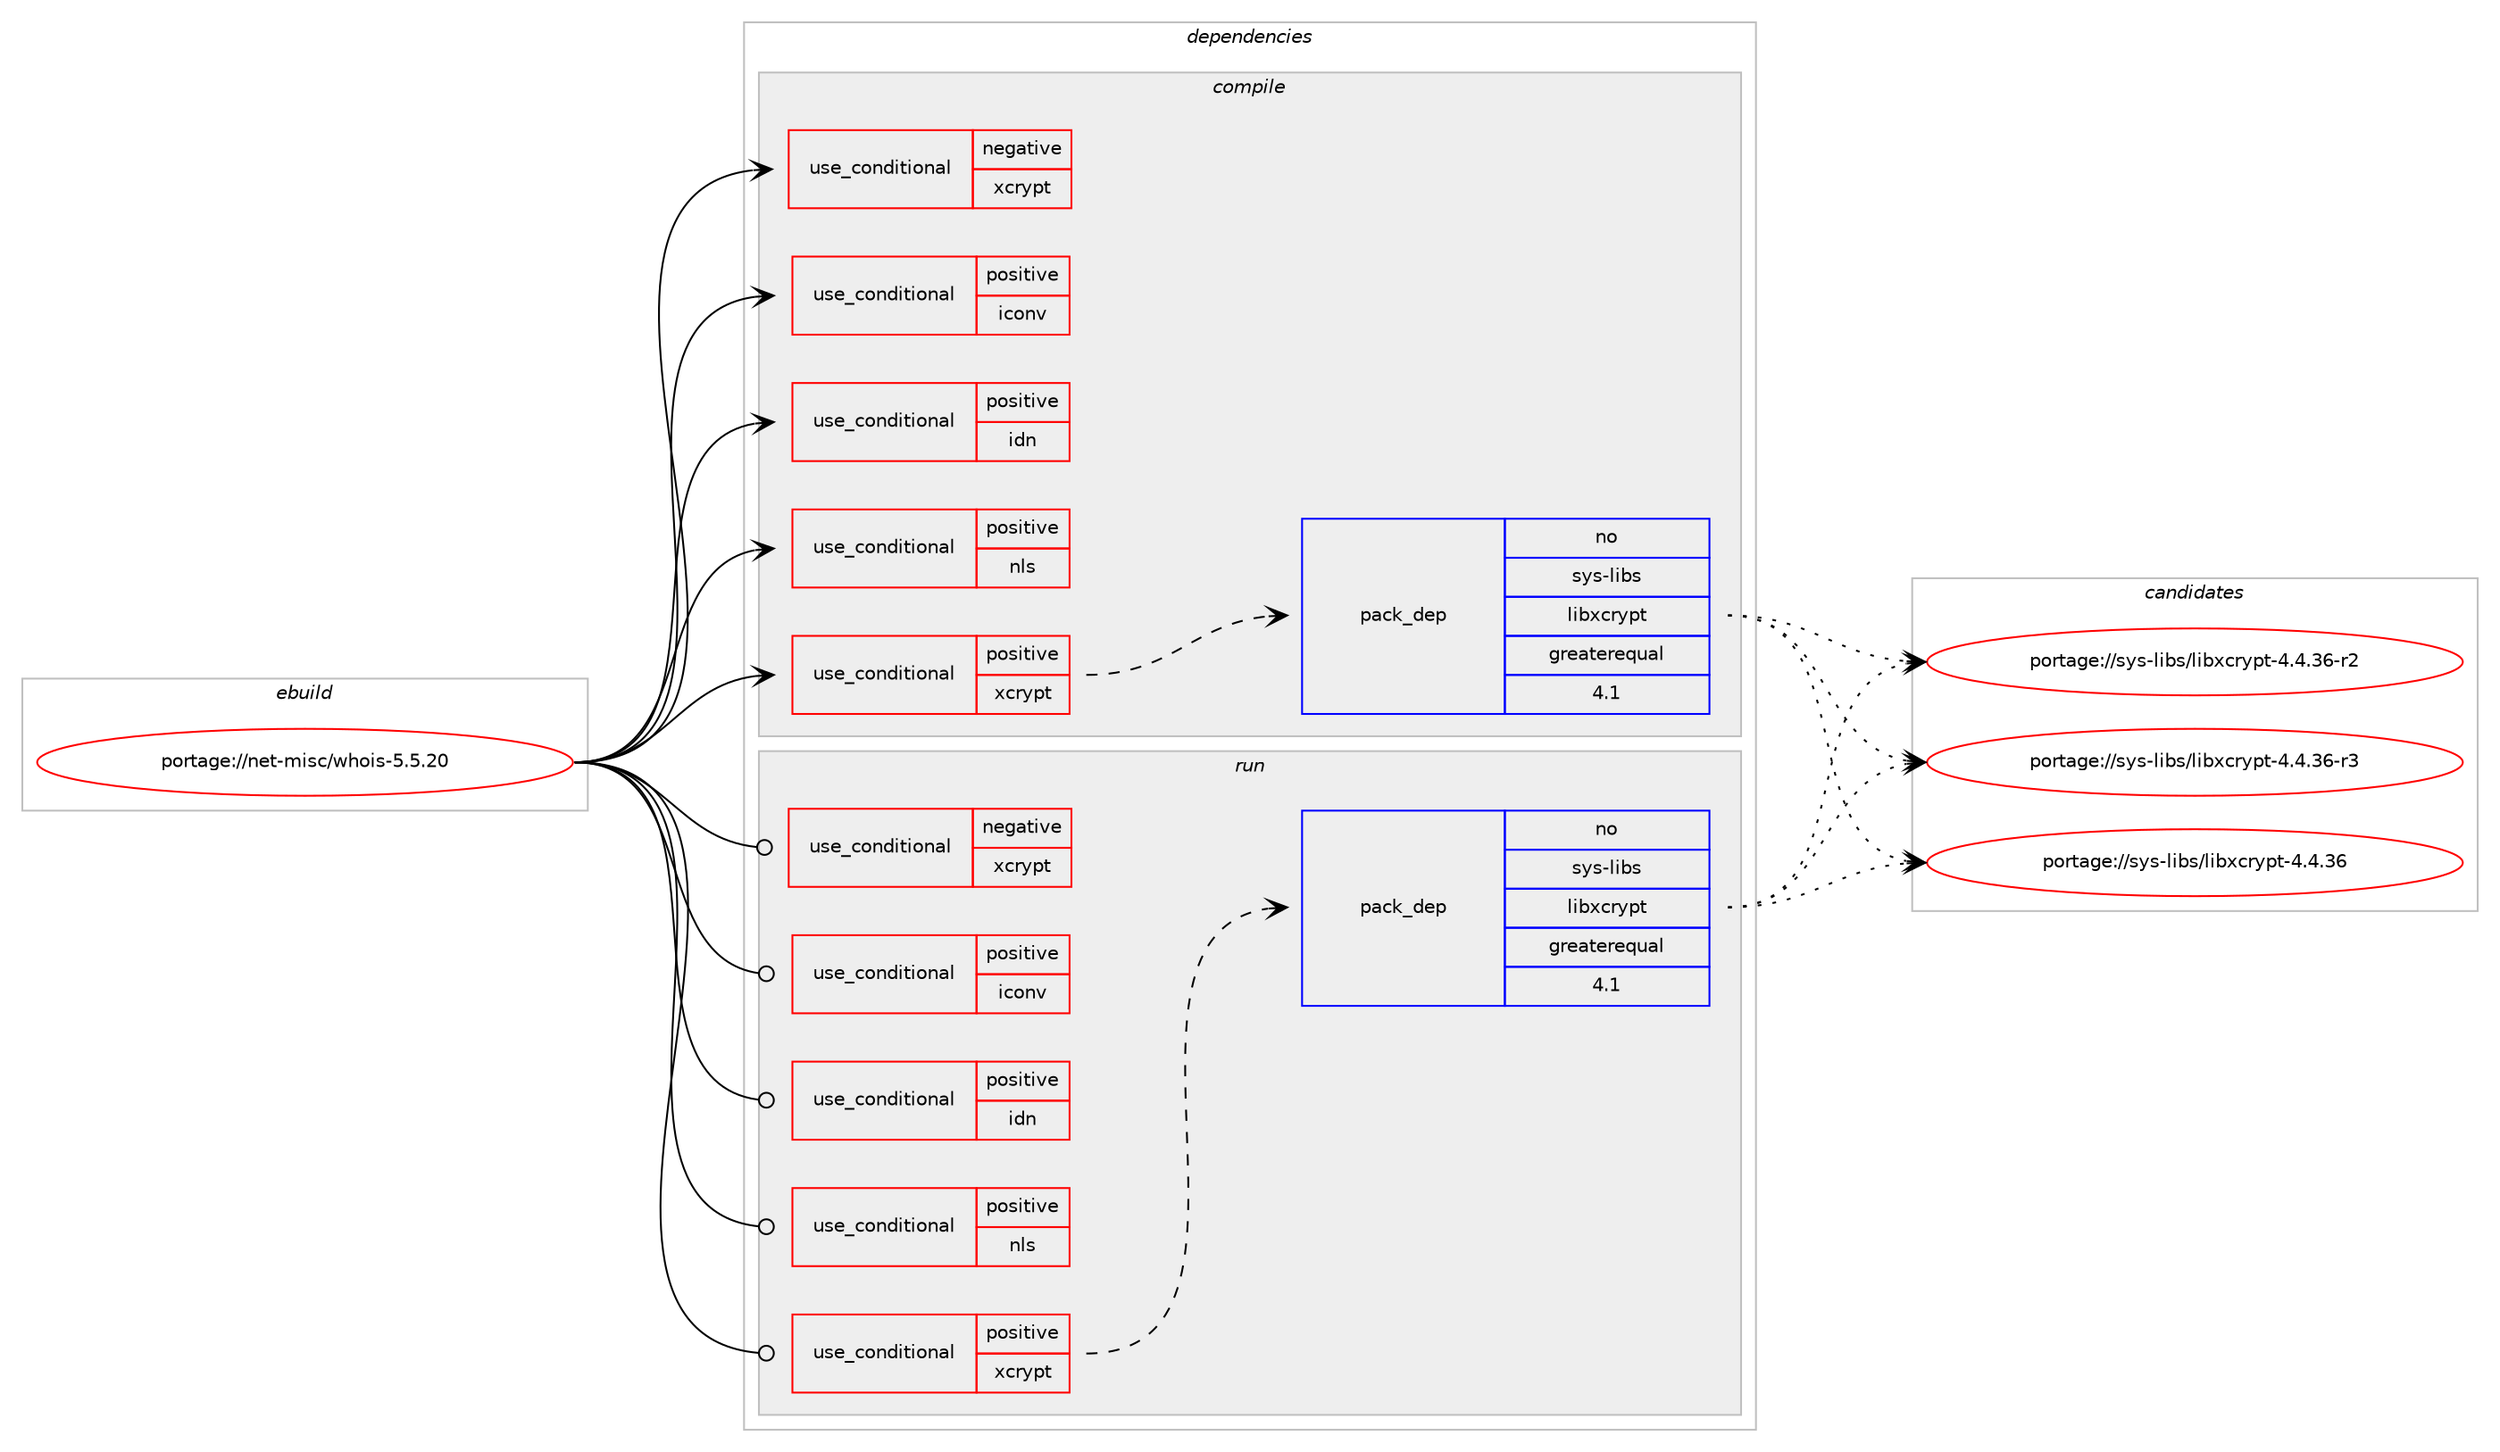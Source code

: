 digraph prolog {

# *************
# Graph options
# *************

newrank=true;
concentrate=true;
compound=true;
graph [rankdir=LR,fontname=Helvetica,fontsize=10,ranksep=1.5];#, ranksep=2.5, nodesep=0.2];
edge  [arrowhead=vee];
node  [fontname=Helvetica,fontsize=10];

# **********
# The ebuild
# **********

subgraph cluster_leftcol {
color=gray;
rank=same;
label=<<i>ebuild</i>>;
id [label="portage://net-misc/whois-5.5.20", color=red, width=4, href="../net-misc/whois-5.5.20.svg"];
}

# ****************
# The dependencies
# ****************

subgraph cluster_midcol {
color=gray;
label=<<i>dependencies</i>>;
subgraph cluster_compile {
fillcolor="#eeeeee";
style=filled;
label=<<i>compile</i>>;
subgraph cond97051 {
dependency191484 [label=<<TABLE BORDER="0" CELLBORDER="1" CELLSPACING="0" CELLPADDING="4"><TR><TD ROWSPAN="3" CELLPADDING="10">use_conditional</TD></TR><TR><TD>negative</TD></TR><TR><TD>xcrypt</TD></TR></TABLE>>, shape=none, color=red];
# *** BEGIN UNKNOWN DEPENDENCY TYPE (TODO) ***
# dependency191484 -> package_dependency(portage://net-misc/whois-5.5.20,install,no,virtual,libcrypt,none,[,,],any_same_slot,[])
# *** END UNKNOWN DEPENDENCY TYPE (TODO) ***

}
id:e -> dependency191484:w [weight=20,style="solid",arrowhead="vee"];
subgraph cond97052 {
dependency191485 [label=<<TABLE BORDER="0" CELLBORDER="1" CELLSPACING="0" CELLPADDING="4"><TR><TD ROWSPAN="3" CELLPADDING="10">use_conditional</TD></TR><TR><TD>positive</TD></TR><TR><TD>iconv</TD></TR></TABLE>>, shape=none, color=red];
# *** BEGIN UNKNOWN DEPENDENCY TYPE (TODO) ***
# dependency191485 -> package_dependency(portage://net-misc/whois-5.5.20,install,no,virtual,libiconv,none,[,,],[],[])
# *** END UNKNOWN DEPENDENCY TYPE (TODO) ***

}
id:e -> dependency191485:w [weight=20,style="solid",arrowhead="vee"];
subgraph cond97053 {
dependency191486 [label=<<TABLE BORDER="0" CELLBORDER="1" CELLSPACING="0" CELLPADDING="4"><TR><TD ROWSPAN="3" CELLPADDING="10">use_conditional</TD></TR><TR><TD>positive</TD></TR><TR><TD>idn</TD></TR></TABLE>>, shape=none, color=red];
# *** BEGIN UNKNOWN DEPENDENCY TYPE (TODO) ***
# dependency191486 -> package_dependency(portage://net-misc/whois-5.5.20,install,no,net-dns,libidn2,none,[,,],any_same_slot,[])
# *** END UNKNOWN DEPENDENCY TYPE (TODO) ***

}
id:e -> dependency191486:w [weight=20,style="solid",arrowhead="vee"];
subgraph cond97054 {
dependency191487 [label=<<TABLE BORDER="0" CELLBORDER="1" CELLSPACING="0" CELLPADDING="4"><TR><TD ROWSPAN="3" CELLPADDING="10">use_conditional</TD></TR><TR><TD>positive</TD></TR><TR><TD>nls</TD></TR></TABLE>>, shape=none, color=red];
# *** BEGIN UNKNOWN DEPENDENCY TYPE (TODO) ***
# dependency191487 -> package_dependency(portage://net-misc/whois-5.5.20,install,no,virtual,libintl,none,[,,],[],[])
# *** END UNKNOWN DEPENDENCY TYPE (TODO) ***

}
id:e -> dependency191487:w [weight=20,style="solid",arrowhead="vee"];
subgraph cond97055 {
dependency191488 [label=<<TABLE BORDER="0" CELLBORDER="1" CELLSPACING="0" CELLPADDING="4"><TR><TD ROWSPAN="3" CELLPADDING="10">use_conditional</TD></TR><TR><TD>positive</TD></TR><TR><TD>xcrypt</TD></TR></TABLE>>, shape=none, color=red];
subgraph pack91768 {
dependency191489 [label=<<TABLE BORDER="0" CELLBORDER="1" CELLSPACING="0" CELLPADDING="4" WIDTH="220"><TR><TD ROWSPAN="6" CELLPADDING="30">pack_dep</TD></TR><TR><TD WIDTH="110">no</TD></TR><TR><TD>sys-libs</TD></TR><TR><TD>libxcrypt</TD></TR><TR><TD>greaterequal</TD></TR><TR><TD>4.1</TD></TR></TABLE>>, shape=none, color=blue];
}
dependency191488:e -> dependency191489:w [weight=20,style="dashed",arrowhead="vee"];
}
id:e -> dependency191488:w [weight=20,style="solid",arrowhead="vee"];
}
subgraph cluster_compileandrun {
fillcolor="#eeeeee";
style=filled;
label=<<i>compile and run</i>>;
}
subgraph cluster_run {
fillcolor="#eeeeee";
style=filled;
label=<<i>run</i>>;
subgraph cond97056 {
dependency191490 [label=<<TABLE BORDER="0" CELLBORDER="1" CELLSPACING="0" CELLPADDING="4"><TR><TD ROWSPAN="3" CELLPADDING="10">use_conditional</TD></TR><TR><TD>negative</TD></TR><TR><TD>xcrypt</TD></TR></TABLE>>, shape=none, color=red];
# *** BEGIN UNKNOWN DEPENDENCY TYPE (TODO) ***
# dependency191490 -> package_dependency(portage://net-misc/whois-5.5.20,run,no,virtual,libcrypt,none,[,,],any_same_slot,[])
# *** END UNKNOWN DEPENDENCY TYPE (TODO) ***

}
id:e -> dependency191490:w [weight=20,style="solid",arrowhead="odot"];
subgraph cond97057 {
dependency191491 [label=<<TABLE BORDER="0" CELLBORDER="1" CELLSPACING="0" CELLPADDING="4"><TR><TD ROWSPAN="3" CELLPADDING="10">use_conditional</TD></TR><TR><TD>positive</TD></TR><TR><TD>iconv</TD></TR></TABLE>>, shape=none, color=red];
# *** BEGIN UNKNOWN DEPENDENCY TYPE (TODO) ***
# dependency191491 -> package_dependency(portage://net-misc/whois-5.5.20,run,no,virtual,libiconv,none,[,,],[],[])
# *** END UNKNOWN DEPENDENCY TYPE (TODO) ***

}
id:e -> dependency191491:w [weight=20,style="solid",arrowhead="odot"];
subgraph cond97058 {
dependency191492 [label=<<TABLE BORDER="0" CELLBORDER="1" CELLSPACING="0" CELLPADDING="4"><TR><TD ROWSPAN="3" CELLPADDING="10">use_conditional</TD></TR><TR><TD>positive</TD></TR><TR><TD>idn</TD></TR></TABLE>>, shape=none, color=red];
# *** BEGIN UNKNOWN DEPENDENCY TYPE (TODO) ***
# dependency191492 -> package_dependency(portage://net-misc/whois-5.5.20,run,no,net-dns,libidn2,none,[,,],any_same_slot,[])
# *** END UNKNOWN DEPENDENCY TYPE (TODO) ***

}
id:e -> dependency191492:w [weight=20,style="solid",arrowhead="odot"];
subgraph cond97059 {
dependency191493 [label=<<TABLE BORDER="0" CELLBORDER="1" CELLSPACING="0" CELLPADDING="4"><TR><TD ROWSPAN="3" CELLPADDING="10">use_conditional</TD></TR><TR><TD>positive</TD></TR><TR><TD>nls</TD></TR></TABLE>>, shape=none, color=red];
# *** BEGIN UNKNOWN DEPENDENCY TYPE (TODO) ***
# dependency191493 -> package_dependency(portage://net-misc/whois-5.5.20,run,no,virtual,libintl,none,[,,],[],[])
# *** END UNKNOWN DEPENDENCY TYPE (TODO) ***

}
id:e -> dependency191493:w [weight=20,style="solid",arrowhead="odot"];
subgraph cond97060 {
dependency191494 [label=<<TABLE BORDER="0" CELLBORDER="1" CELLSPACING="0" CELLPADDING="4"><TR><TD ROWSPAN="3" CELLPADDING="10">use_conditional</TD></TR><TR><TD>positive</TD></TR><TR><TD>xcrypt</TD></TR></TABLE>>, shape=none, color=red];
subgraph pack91769 {
dependency191495 [label=<<TABLE BORDER="0" CELLBORDER="1" CELLSPACING="0" CELLPADDING="4" WIDTH="220"><TR><TD ROWSPAN="6" CELLPADDING="30">pack_dep</TD></TR><TR><TD WIDTH="110">no</TD></TR><TR><TD>sys-libs</TD></TR><TR><TD>libxcrypt</TD></TR><TR><TD>greaterequal</TD></TR><TR><TD>4.1</TD></TR></TABLE>>, shape=none, color=blue];
}
dependency191494:e -> dependency191495:w [weight=20,style="dashed",arrowhead="vee"];
}
id:e -> dependency191494:w [weight=20,style="solid",arrowhead="odot"];
}
}

# **************
# The candidates
# **************

subgraph cluster_choices {
rank=same;
color=gray;
label=<<i>candidates</i>>;

subgraph choice91768 {
color=black;
nodesep=1;
choice115121115451081059811547108105981209911412111211645524652465154 [label="portage://sys-libs/libxcrypt-4.4.36", color=red, width=4,href="../sys-libs/libxcrypt-4.4.36.svg"];
choice1151211154510810598115471081059812099114121112116455246524651544511450 [label="portage://sys-libs/libxcrypt-4.4.36-r2", color=red, width=4,href="../sys-libs/libxcrypt-4.4.36-r2.svg"];
choice1151211154510810598115471081059812099114121112116455246524651544511451 [label="portage://sys-libs/libxcrypt-4.4.36-r3", color=red, width=4,href="../sys-libs/libxcrypt-4.4.36-r3.svg"];
dependency191489:e -> choice115121115451081059811547108105981209911412111211645524652465154:w [style=dotted,weight="100"];
dependency191489:e -> choice1151211154510810598115471081059812099114121112116455246524651544511450:w [style=dotted,weight="100"];
dependency191489:e -> choice1151211154510810598115471081059812099114121112116455246524651544511451:w [style=dotted,weight="100"];
}
subgraph choice91769 {
color=black;
nodesep=1;
choice115121115451081059811547108105981209911412111211645524652465154 [label="portage://sys-libs/libxcrypt-4.4.36", color=red, width=4,href="../sys-libs/libxcrypt-4.4.36.svg"];
choice1151211154510810598115471081059812099114121112116455246524651544511450 [label="portage://sys-libs/libxcrypt-4.4.36-r2", color=red, width=4,href="../sys-libs/libxcrypt-4.4.36-r2.svg"];
choice1151211154510810598115471081059812099114121112116455246524651544511451 [label="portage://sys-libs/libxcrypt-4.4.36-r3", color=red, width=4,href="../sys-libs/libxcrypt-4.4.36-r3.svg"];
dependency191495:e -> choice115121115451081059811547108105981209911412111211645524652465154:w [style=dotted,weight="100"];
dependency191495:e -> choice1151211154510810598115471081059812099114121112116455246524651544511450:w [style=dotted,weight="100"];
dependency191495:e -> choice1151211154510810598115471081059812099114121112116455246524651544511451:w [style=dotted,weight="100"];
}
}

}
